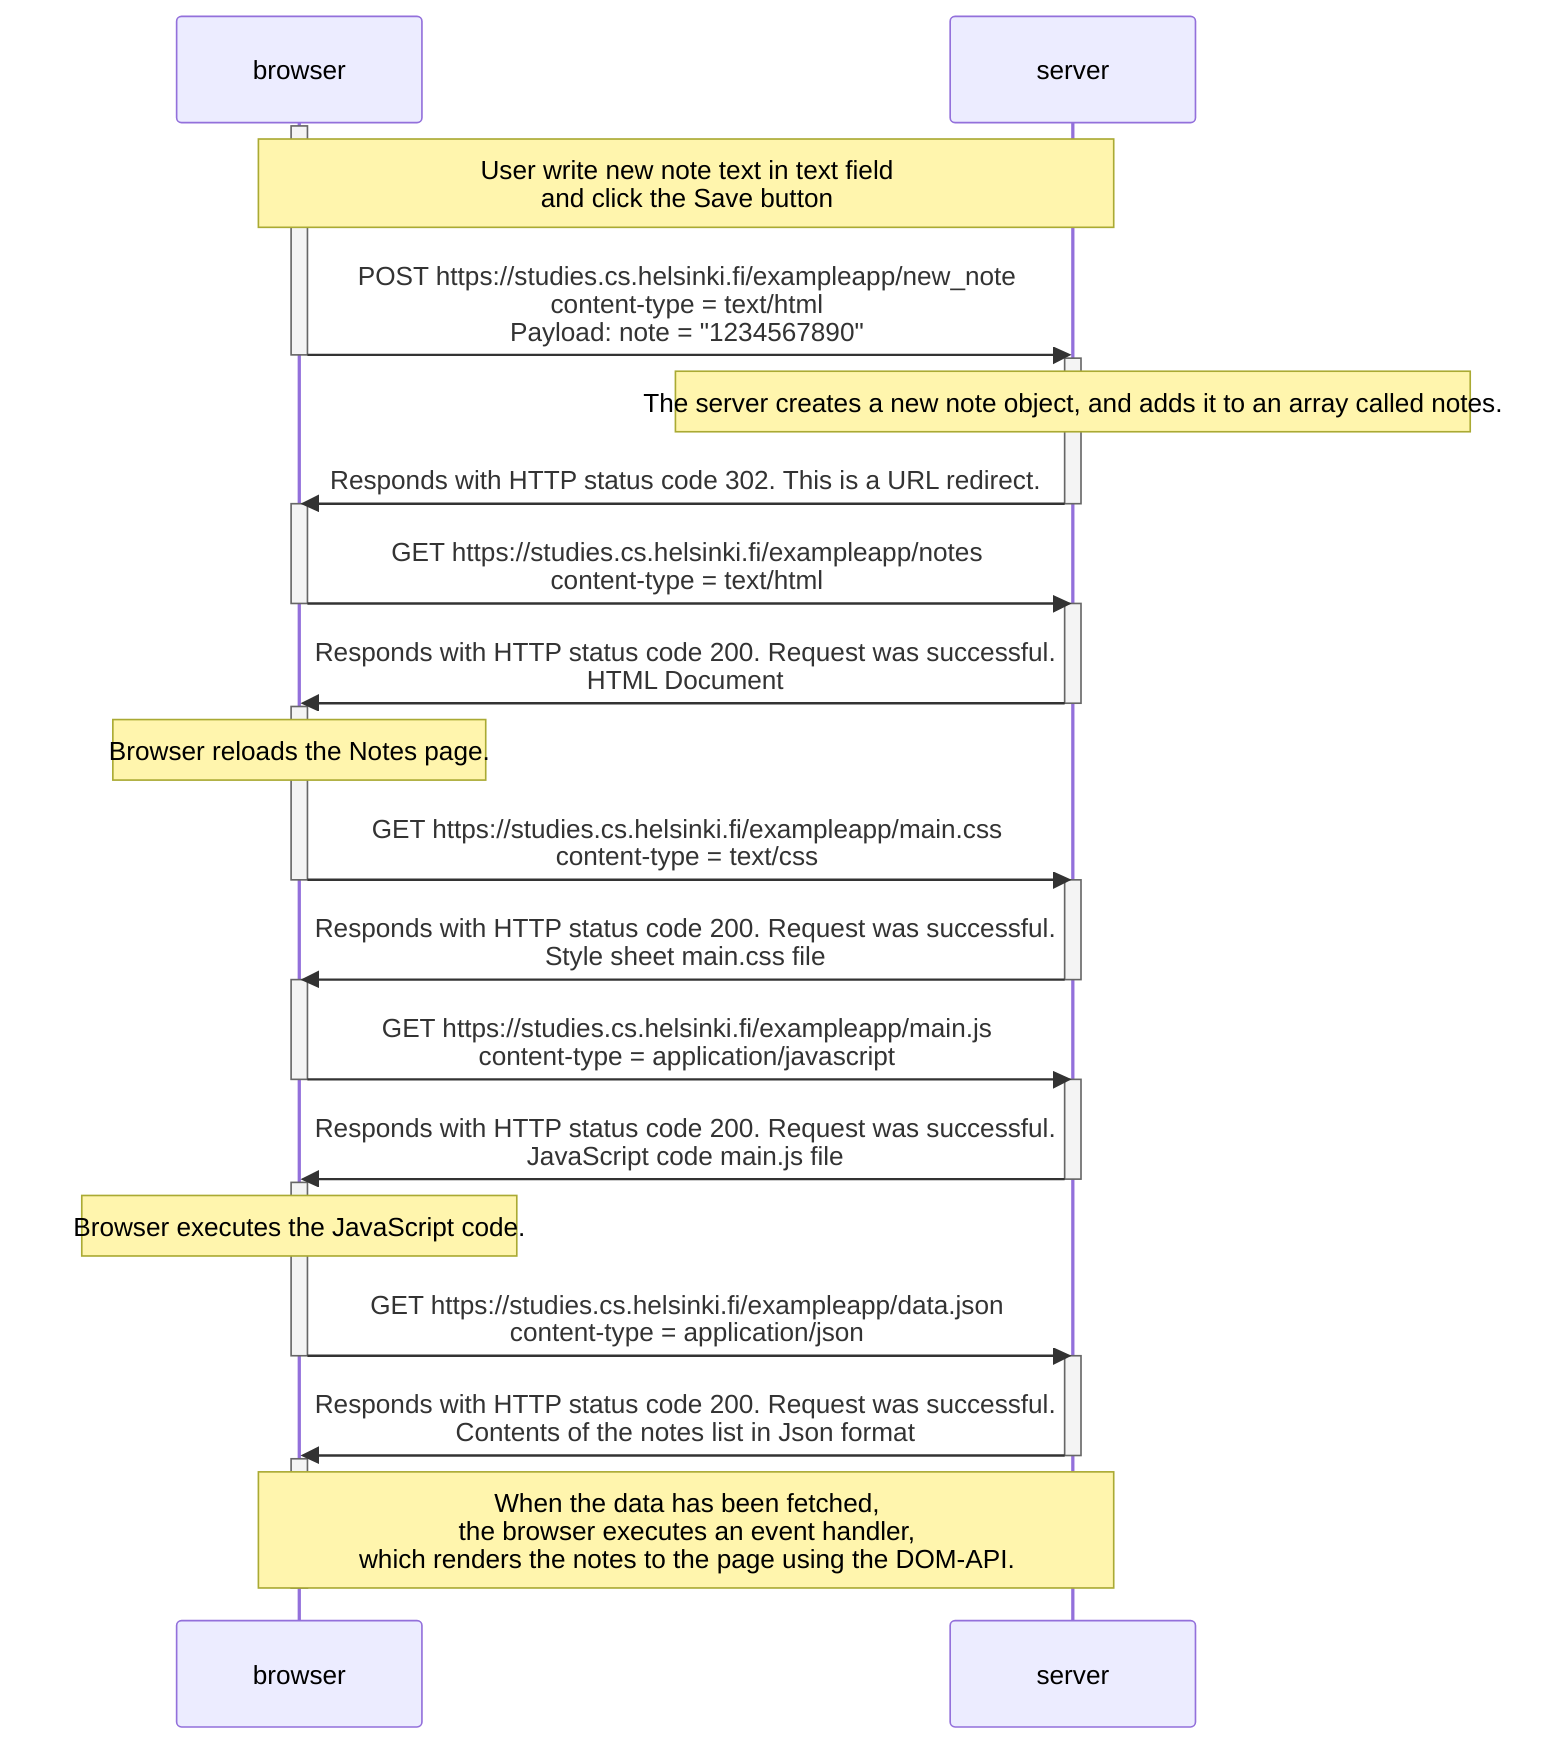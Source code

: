 sequenceDiagram
    participant browser
    participant server
    activate browser
    Note over browser, server: User write new note text in text field<br>and click the Save button
    browser->>server: POST https://studies.cs.helsinki.fi/exampleapp/new_note<br>content-type = text/html<br>Payload: note = "1234567890"
    deactivate browser
    activate server
    Note over server: The server creates a new note object, and adds it to an array called notes.
    server->>browser: Responds with HTTP status code 302. This is a URL redirect.
    deactivate server
    activate browser
    browser->>server: GET https://studies.cs.helsinki.fi/exampleapp/notes<br>content-type = text/html
    deactivate browser
    activate server
    server->>browser: Responds with HTTP status code 200. Request was successful.<br>HTML Document
    deactivate server
    activate browser
    Note over browser: Browser reloads the Notes page.
    browser->>server: GET https://studies.cs.helsinki.fi/exampleapp/main.css<br>content-type = text/css
    deactivate browser
    activate server
    server->>browser: Responds with HTTP status code 200. Request was successful.<br>Style sheet main.css file
    deactivate server
    activate browser
    browser->>server: GET https://studies.cs.helsinki.fi/exampleapp/main.js<br>content-type = application/javascript
    deactivate browser
    activate server
    server->>browser: Responds with HTTP status code 200. Request was successful.<br>JavaScript code main.js file
    deactivate server
    activate browser
    Note over browser: Browser executes the JavaScript code.
    browser->>server: GET https://studies.cs.helsinki.fi/exampleapp/data.json<br>content-type = application/json
    deactivate browser
    activate server
    server->>browser: Responds with HTTP status code 200. Request was successful.<br>Contents of the notes list in Json format
    deactivate server
    activate browser
    Note over browser, server: When the data has been fetched,<br>the browser executes an event handler,<br>which renders the notes to the page using the DOM-API.
    deactivate browser